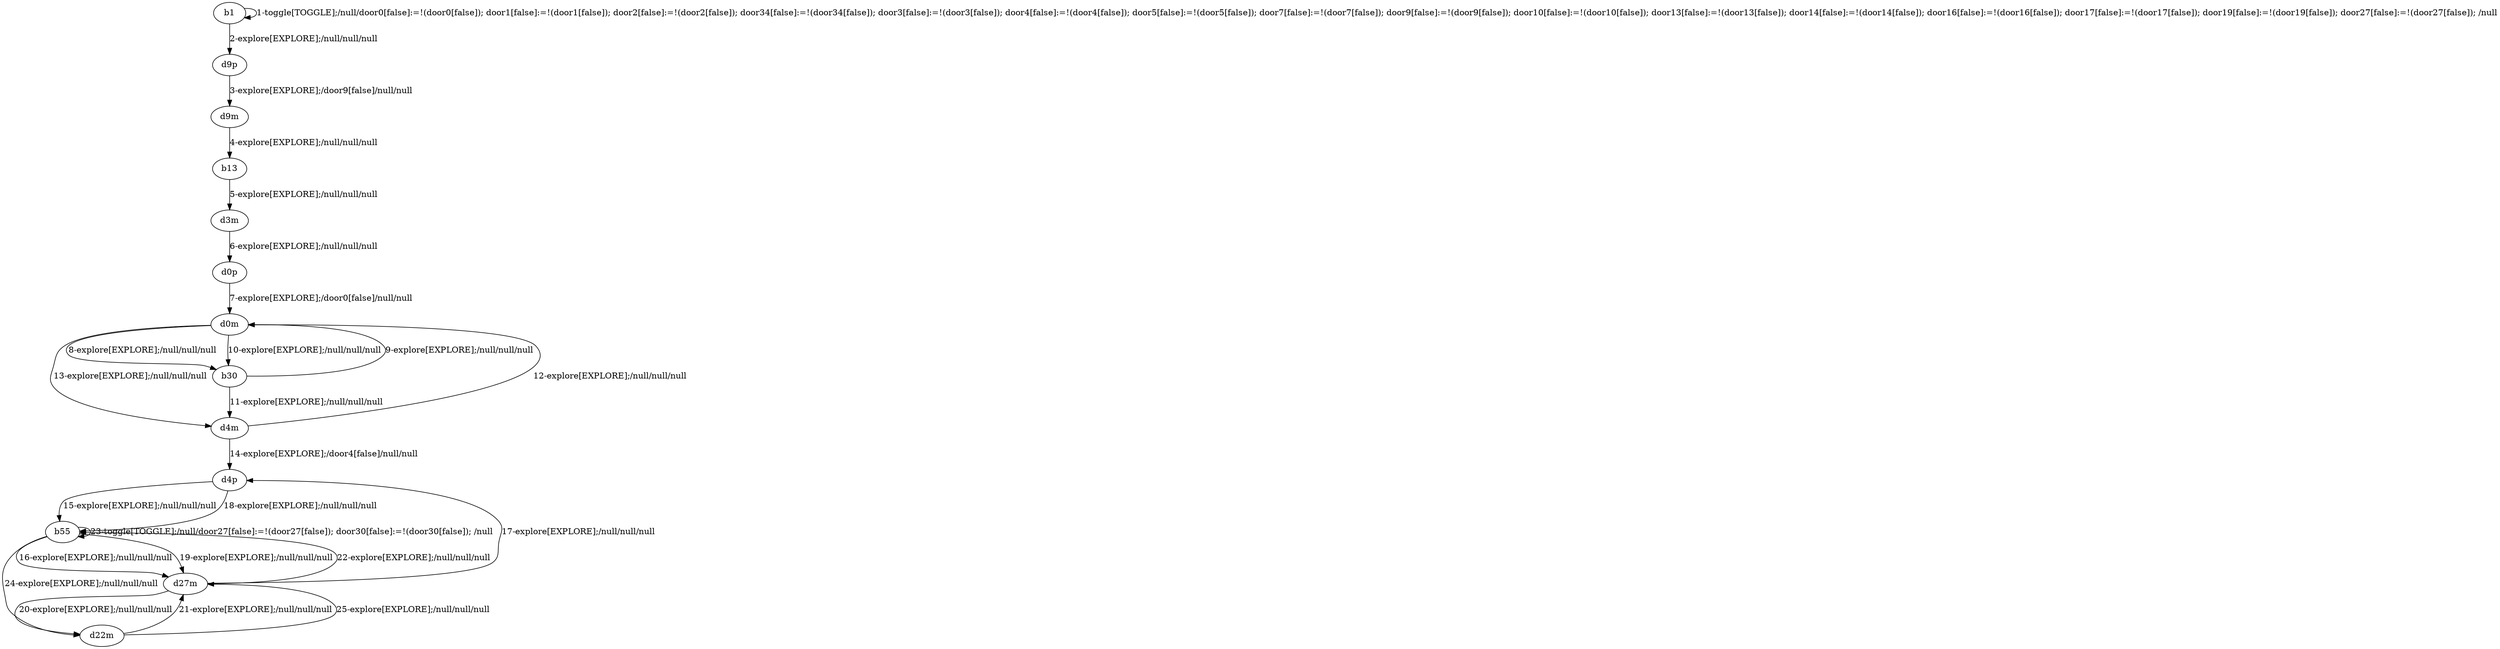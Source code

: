 # Total number of goals covered by this test: 6
# b55 --> d22m
# d22m --> d27m
# b55 --> b55
# d27m --> b55
# d27m --> d4p
# d27m --> d22m

digraph g {
"b1" -> "b1" [label = "1-toggle[TOGGLE];/null/door0[false]:=!(door0[false]); door1[false]:=!(door1[false]); door2[false]:=!(door2[false]); door34[false]:=!(door34[false]); door3[false]:=!(door3[false]); door4[false]:=!(door4[false]); door5[false]:=!(door5[false]); door7[false]:=!(door7[false]); door9[false]:=!(door9[false]); door10[false]:=!(door10[false]); door13[false]:=!(door13[false]); door14[false]:=!(door14[false]); door16[false]:=!(door16[false]); door17[false]:=!(door17[false]); door19[false]:=!(door19[false]); door27[false]:=!(door27[false]); /null"];
"b1" -> "d9p" [label = "2-explore[EXPLORE];/null/null/null"];
"d9p" -> "d9m" [label = "3-explore[EXPLORE];/door9[false]/null/null"];
"d9m" -> "b13" [label = "4-explore[EXPLORE];/null/null/null"];
"b13" -> "d3m" [label = "5-explore[EXPLORE];/null/null/null"];
"d3m" -> "d0p" [label = "6-explore[EXPLORE];/null/null/null"];
"d0p" -> "d0m" [label = "7-explore[EXPLORE];/door0[false]/null/null"];
"d0m" -> "b30" [label = "8-explore[EXPLORE];/null/null/null"];
"b30" -> "d0m" [label = "9-explore[EXPLORE];/null/null/null"];
"d0m" -> "b30" [label = "10-explore[EXPLORE];/null/null/null"];
"b30" -> "d4m" [label = "11-explore[EXPLORE];/null/null/null"];
"d4m" -> "d0m" [label = "12-explore[EXPLORE];/null/null/null"];
"d0m" -> "d4m" [label = "13-explore[EXPLORE];/null/null/null"];
"d4m" -> "d4p" [label = "14-explore[EXPLORE];/door4[false]/null/null"];
"d4p" -> "b55" [label = "15-explore[EXPLORE];/null/null/null"];
"b55" -> "d27m" [label = "16-explore[EXPLORE];/null/null/null"];
"d27m" -> "d4p" [label = "17-explore[EXPLORE];/null/null/null"];
"d4p" -> "b55" [label = "18-explore[EXPLORE];/null/null/null"];
"b55" -> "d27m" [label = "19-explore[EXPLORE];/null/null/null"];
"d27m" -> "d22m" [label = "20-explore[EXPLORE];/null/null/null"];
"d22m" -> "d27m" [label = "21-explore[EXPLORE];/null/null/null"];
"d27m" -> "b55" [label = "22-explore[EXPLORE];/null/null/null"];
"b55" -> "b55" [label = "23-toggle[TOGGLE];/null/door27[false]:=!(door27[false]); door30[false]:=!(door30[false]); /null"];
"b55" -> "d22m" [label = "24-explore[EXPLORE];/null/null/null"];
"d22m" -> "d27m" [label = "25-explore[EXPLORE];/null/null/null"];
}